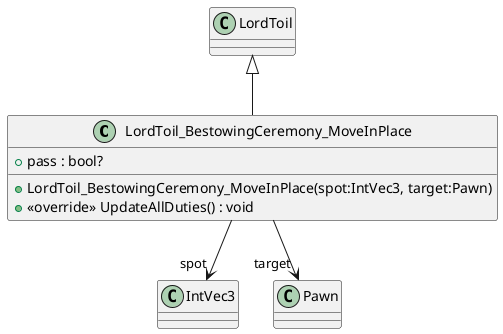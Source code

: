 @startuml
class LordToil_BestowingCeremony_MoveInPlace {
    + pass : bool?
    + LordToil_BestowingCeremony_MoveInPlace(spot:IntVec3, target:Pawn)
    + <<override>> UpdateAllDuties() : void
}
LordToil <|-- LordToil_BestowingCeremony_MoveInPlace
LordToil_BestowingCeremony_MoveInPlace --> "spot" IntVec3
LordToil_BestowingCeremony_MoveInPlace --> "target" Pawn
@enduml
